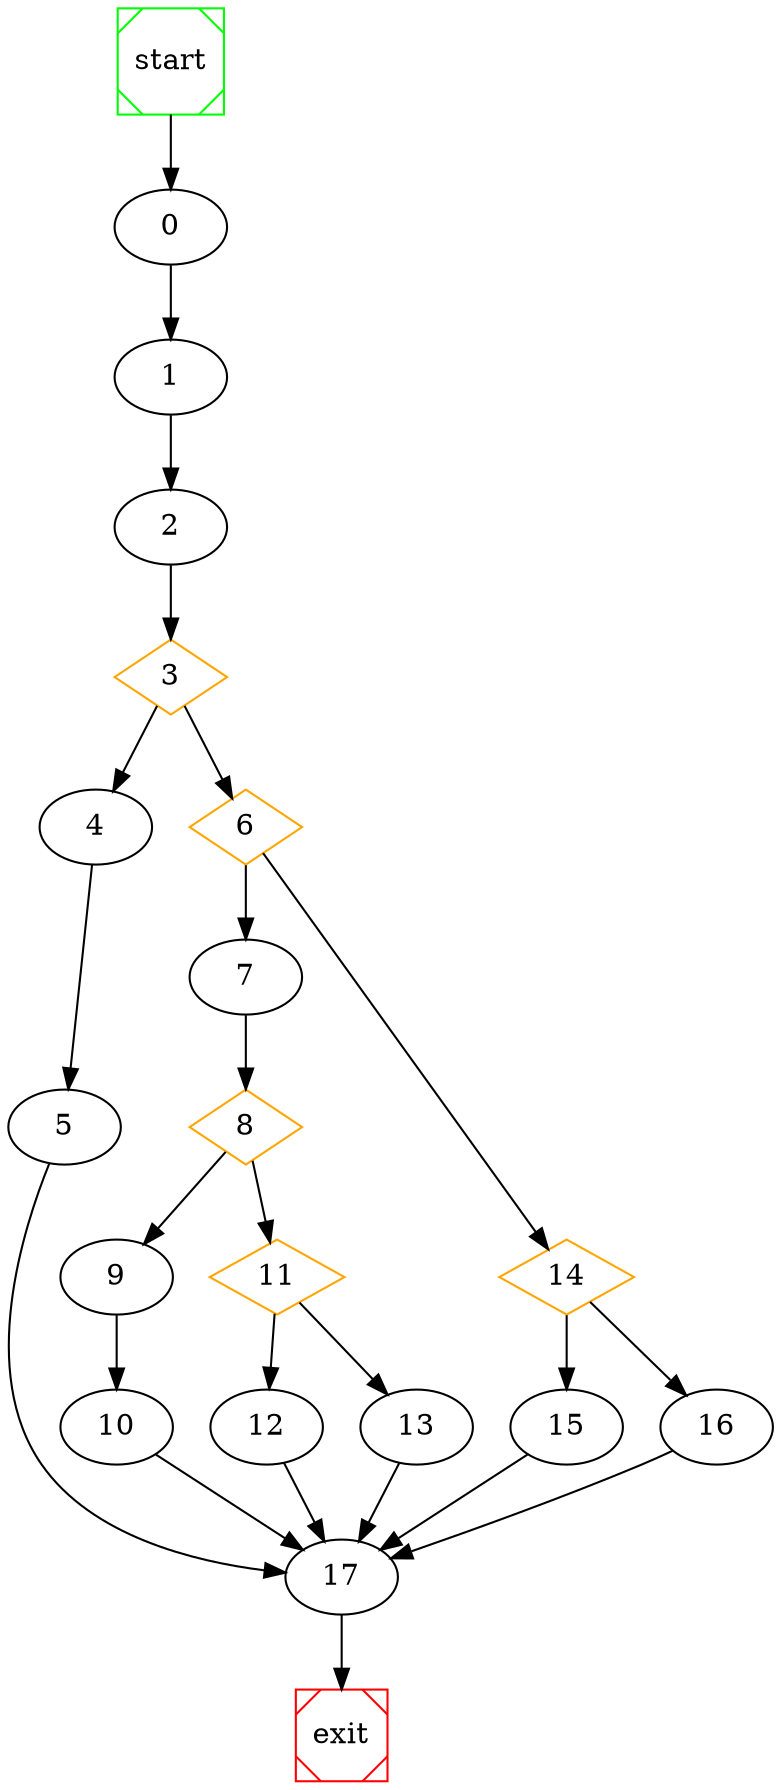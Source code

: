 # dot file created at runtime

digraph G {
	start -> 0;
	0 -> 1 ;
	1 -> 2 ;
	3 [shape=diamond, color=orange] ;
	4 -> 5 ;
	3 -> 4 ;
	6 [shape=diamond, color=orange] ;
	3 -> 6 ;
	8 [shape=diamond, color=orange] ;
	9 -> 10 ;
	8 -> 9 ;
	11 [shape=diamond, color=orange] ;
	8 -> 11 ;
	11 -> 12 ;
	11 -> 13 ;
	7 -> 8 ;
	6 -> 7 ;
	14 [shape=diamond, color=orange] ;
	6 -> 14 ;
	14 -> 15 ;
	14 -> 16 ;
	2 -> 3 ;
	16 -> 17 ;
	15 -> 17 ;
	10 -> 17 ;
	13 -> 17 ;
	5 -> 17 ;
	12 -> 17 ;
	17 -> exit;

	start [shape=Msquare, color=green];
	exit [shape=Msquare, color=red];
}